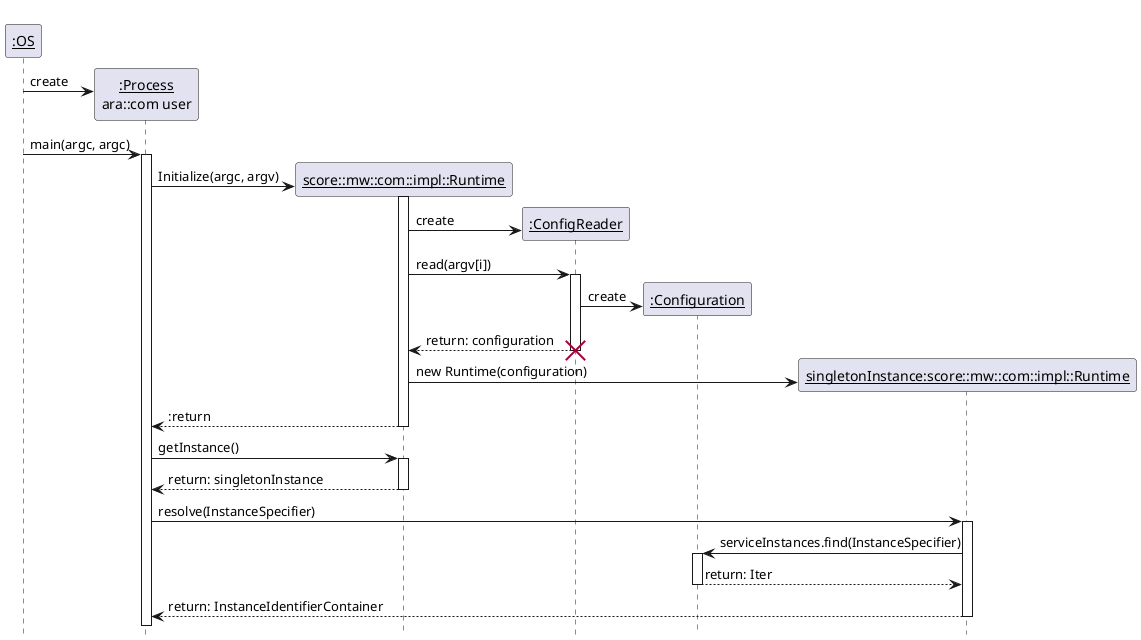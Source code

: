 @startuml
'!include ../puml-theme-score.puml

hide footbox

participant "<u>:OS</u>" as OS
participant "<u>:Process</u>\nara::com user" as Process
participant "<u>score::mw::com::impl::Runtime</u>" as Runtime
participant "<u>:ConfigReader</u>" as ConfigReader
participant "<u>:Configuration</u>" as Configuration
participant "<u>singletonInstance:score::mw::com::impl::Runtime</u>" as SingletonRuntime

create Process
OS -> Process : create
OS -> Process : main(argc, argc)
activate Process

create Runtime
Process -> Runtime : Initialize(argc, argv)
activate Runtime

create ConfigReader
Runtime -> ConfigReader : create
Runtime -> ConfigReader : read(argv[i])
activate ConfigReader

create Configuration
ConfigReader -> Configuration: create
ConfigReader --> Runtime : return: configuration
destroy ConfigReader

create SingletonRuntime
Runtime -> SingletonRuntime : new Runtime(configuration)

Runtime --> Process : :return
deactivate Runtime

Process -> Runtime : getInstance()
activate Runtime

Runtime --> Process : return: singletonInstance
deactivate Runtime

Process -> SingletonRuntime : resolve(InstanceSpecifier)
activate SingletonRuntime

SingletonRuntime -> Configuration : serviceInstances.find(InstanceSpecifier)
activate Configuration

Configuration --> SingletonRuntime : return: Iter
deactivate Configuration

SingletonRuntime --> Process : return: InstanceIdentifierContainer
deactivate SingletonRuntime

@enduml
